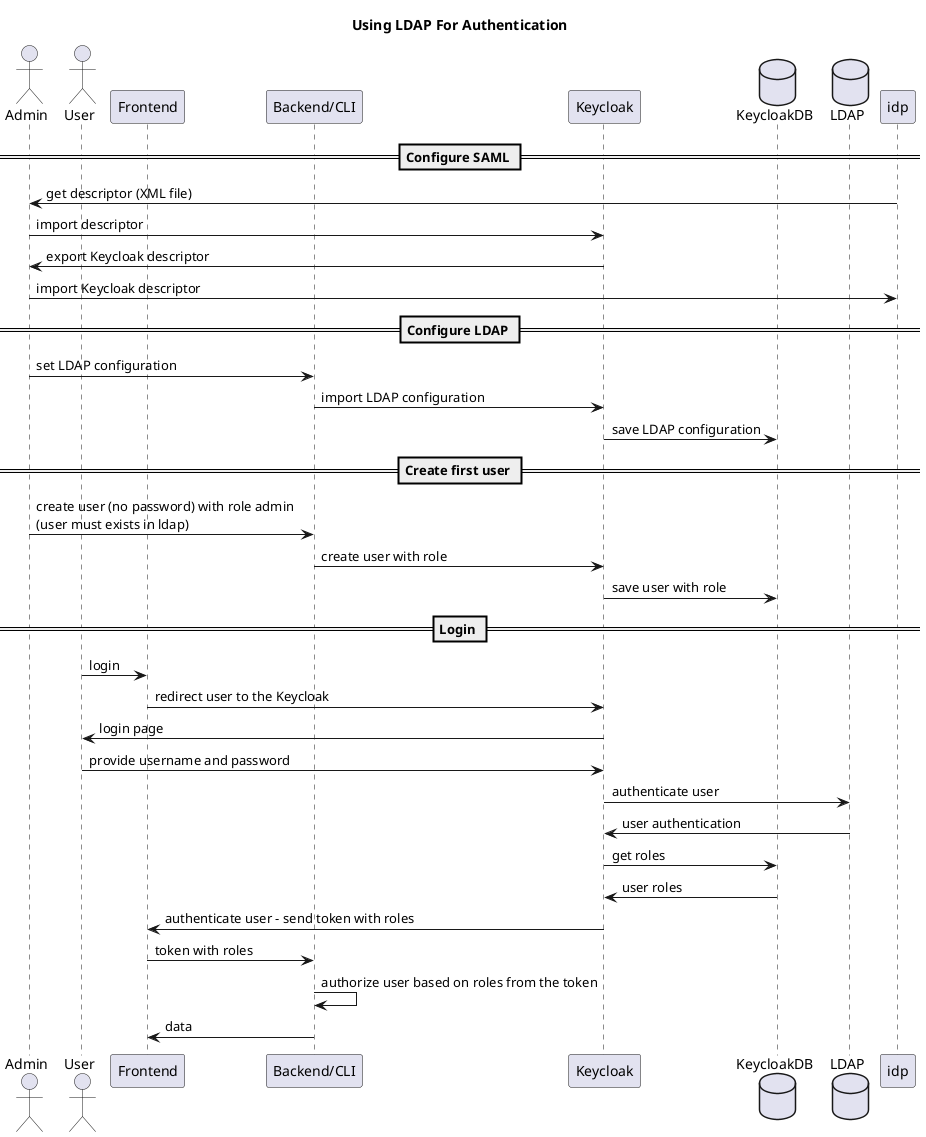 @startuml
title Using LDAP For Authentication

actor Admin
actor User
participant Frontend
participant Backend as "Backend/CLI"
participant Keycloak
database KeycloakDB
database LDAP


== Configure SAML ==

Admin <- idp : get descriptor (XML file)
Admin -> Keycloak : import descriptor
Keycloak -> Admin : export Keycloak descriptor
Admin -> idp : import Keycloak descriptor

== Configure LDAP ==

Admin -> Backend : set LDAP configuration
Backend -> Keycloak : import LDAP configuration
Keycloak -> KeycloakDB : save LDAP configuration

== Create first user ==

Admin -> Backend : create user (no password) with role admin \n(user must exists in ldap)
Backend -> Keycloak : create user with role
Keycloak -> KeycloakDB : save user with role

== Login ==

User -> Frontend : login
Frontend -> Keycloak : redirect user to the Keycloak
Keycloak -> User : login page
User -> Keycloak : provide username and password
Keycloak -> LDAP : authenticate user
LDAP -> Keycloak : user authentication
Keycloak -> KeycloakDB: get roles
KeycloakDB -> Keycloak : user roles
Keycloak -> Frontend : authenticate user - send token with roles
Frontend -> Backend : token with roles
Backend -> Backend : authorize user based on roles from the token
Backend -> Frontend : data

@enduml
